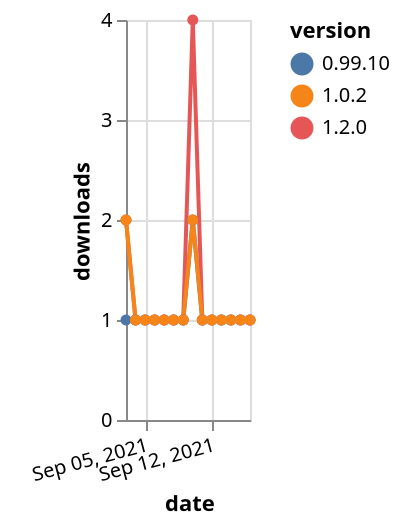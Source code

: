 {"$schema": "https://vega.github.io/schema/vega-lite/v5.json", "description": "A simple bar chart with embedded data.", "data": {"values": [{"date": "2021-09-03", "total": 147, "delta": 1, "version": "0.99.10"}, {"date": "2021-09-04", "total": 148, "delta": 1, "version": "0.99.10"}, {"date": "2021-09-05", "total": 149, "delta": 1, "version": "0.99.10"}, {"date": "2021-09-06", "total": 150, "delta": 1, "version": "0.99.10"}, {"date": "2021-09-07", "total": 151, "delta": 1, "version": "0.99.10"}, {"date": "2021-09-08", "total": 152, "delta": 1, "version": "0.99.10"}, {"date": "2021-09-09", "total": 153, "delta": 1, "version": "0.99.10"}, {"date": "2021-09-10", "total": 155, "delta": 2, "version": "0.99.10"}, {"date": "2021-09-11", "total": 156, "delta": 1, "version": "0.99.10"}, {"date": "2021-09-12", "total": 157, "delta": 1, "version": "0.99.10"}, {"date": "2021-09-13", "total": 158, "delta": 1, "version": "0.99.10"}, {"date": "2021-09-14", "total": 159, "delta": 1, "version": "0.99.10"}, {"date": "2021-09-15", "total": 160, "delta": 1, "version": "0.99.10"}, {"date": "2021-09-16", "total": 161, "delta": 1, "version": "0.99.10"}, {"date": "2021-09-03", "total": 115, "delta": 2, "version": "1.2.0"}, {"date": "2021-09-04", "total": 116, "delta": 1, "version": "1.2.0"}, {"date": "2021-09-05", "total": 117, "delta": 1, "version": "1.2.0"}, {"date": "2021-09-06", "total": 118, "delta": 1, "version": "1.2.0"}, {"date": "2021-09-07", "total": 119, "delta": 1, "version": "1.2.0"}, {"date": "2021-09-08", "total": 120, "delta": 1, "version": "1.2.0"}, {"date": "2021-09-09", "total": 121, "delta": 1, "version": "1.2.0"}, {"date": "2021-09-10", "total": 125, "delta": 4, "version": "1.2.0"}, {"date": "2021-09-11", "total": 126, "delta": 1, "version": "1.2.0"}, {"date": "2021-09-12", "total": 127, "delta": 1, "version": "1.2.0"}, {"date": "2021-09-13", "total": 128, "delta": 1, "version": "1.2.0"}, {"date": "2021-09-14", "total": 129, "delta": 1, "version": "1.2.0"}, {"date": "2021-09-15", "total": 130, "delta": 1, "version": "1.2.0"}, {"date": "2021-09-16", "total": 131, "delta": 1, "version": "1.2.0"}, {"date": "2021-09-03", "total": 125, "delta": 2, "version": "1.0.2"}, {"date": "2021-09-04", "total": 126, "delta": 1, "version": "1.0.2"}, {"date": "2021-09-05", "total": 127, "delta": 1, "version": "1.0.2"}, {"date": "2021-09-06", "total": 128, "delta": 1, "version": "1.0.2"}, {"date": "2021-09-07", "total": 129, "delta": 1, "version": "1.0.2"}, {"date": "2021-09-08", "total": 130, "delta": 1, "version": "1.0.2"}, {"date": "2021-09-09", "total": 131, "delta": 1, "version": "1.0.2"}, {"date": "2021-09-10", "total": 133, "delta": 2, "version": "1.0.2"}, {"date": "2021-09-11", "total": 134, "delta": 1, "version": "1.0.2"}, {"date": "2021-09-12", "total": 135, "delta": 1, "version": "1.0.2"}, {"date": "2021-09-13", "total": 136, "delta": 1, "version": "1.0.2"}, {"date": "2021-09-14", "total": 137, "delta": 1, "version": "1.0.2"}, {"date": "2021-09-15", "total": 138, "delta": 1, "version": "1.0.2"}, {"date": "2021-09-16", "total": 139, "delta": 1, "version": "1.0.2"}]}, "width": "container", "mark": {"type": "line", "point": {"filled": true}}, "encoding": {"x": {"field": "date", "type": "temporal", "timeUnit": "yearmonthdate", "title": "date", "axis": {"labelAngle": -15}}, "y": {"field": "delta", "type": "quantitative", "title": "downloads"}, "color": {"field": "version", "type": "nominal"}, "tooltip": {"field": "delta"}}}